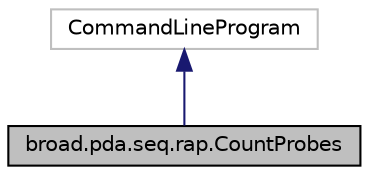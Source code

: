 digraph "broad.pda.seq.rap.CountProbes"
{
  edge [fontname="Helvetica",fontsize="10",labelfontname="Helvetica",labelfontsize="10"];
  node [fontname="Helvetica",fontsize="10",shape=record];
  Node1 [label="broad.pda.seq.rap.CountProbes",height=0.2,width=0.4,color="black", fillcolor="grey75", style="filled" fontcolor="black"];
  Node2 -> Node1 [dir="back",color="midnightblue",fontsize="10",style="solid"];
  Node2 [label="CommandLineProgram",height=0.2,width=0.4,color="grey75", fillcolor="white", style="filled"];
}

